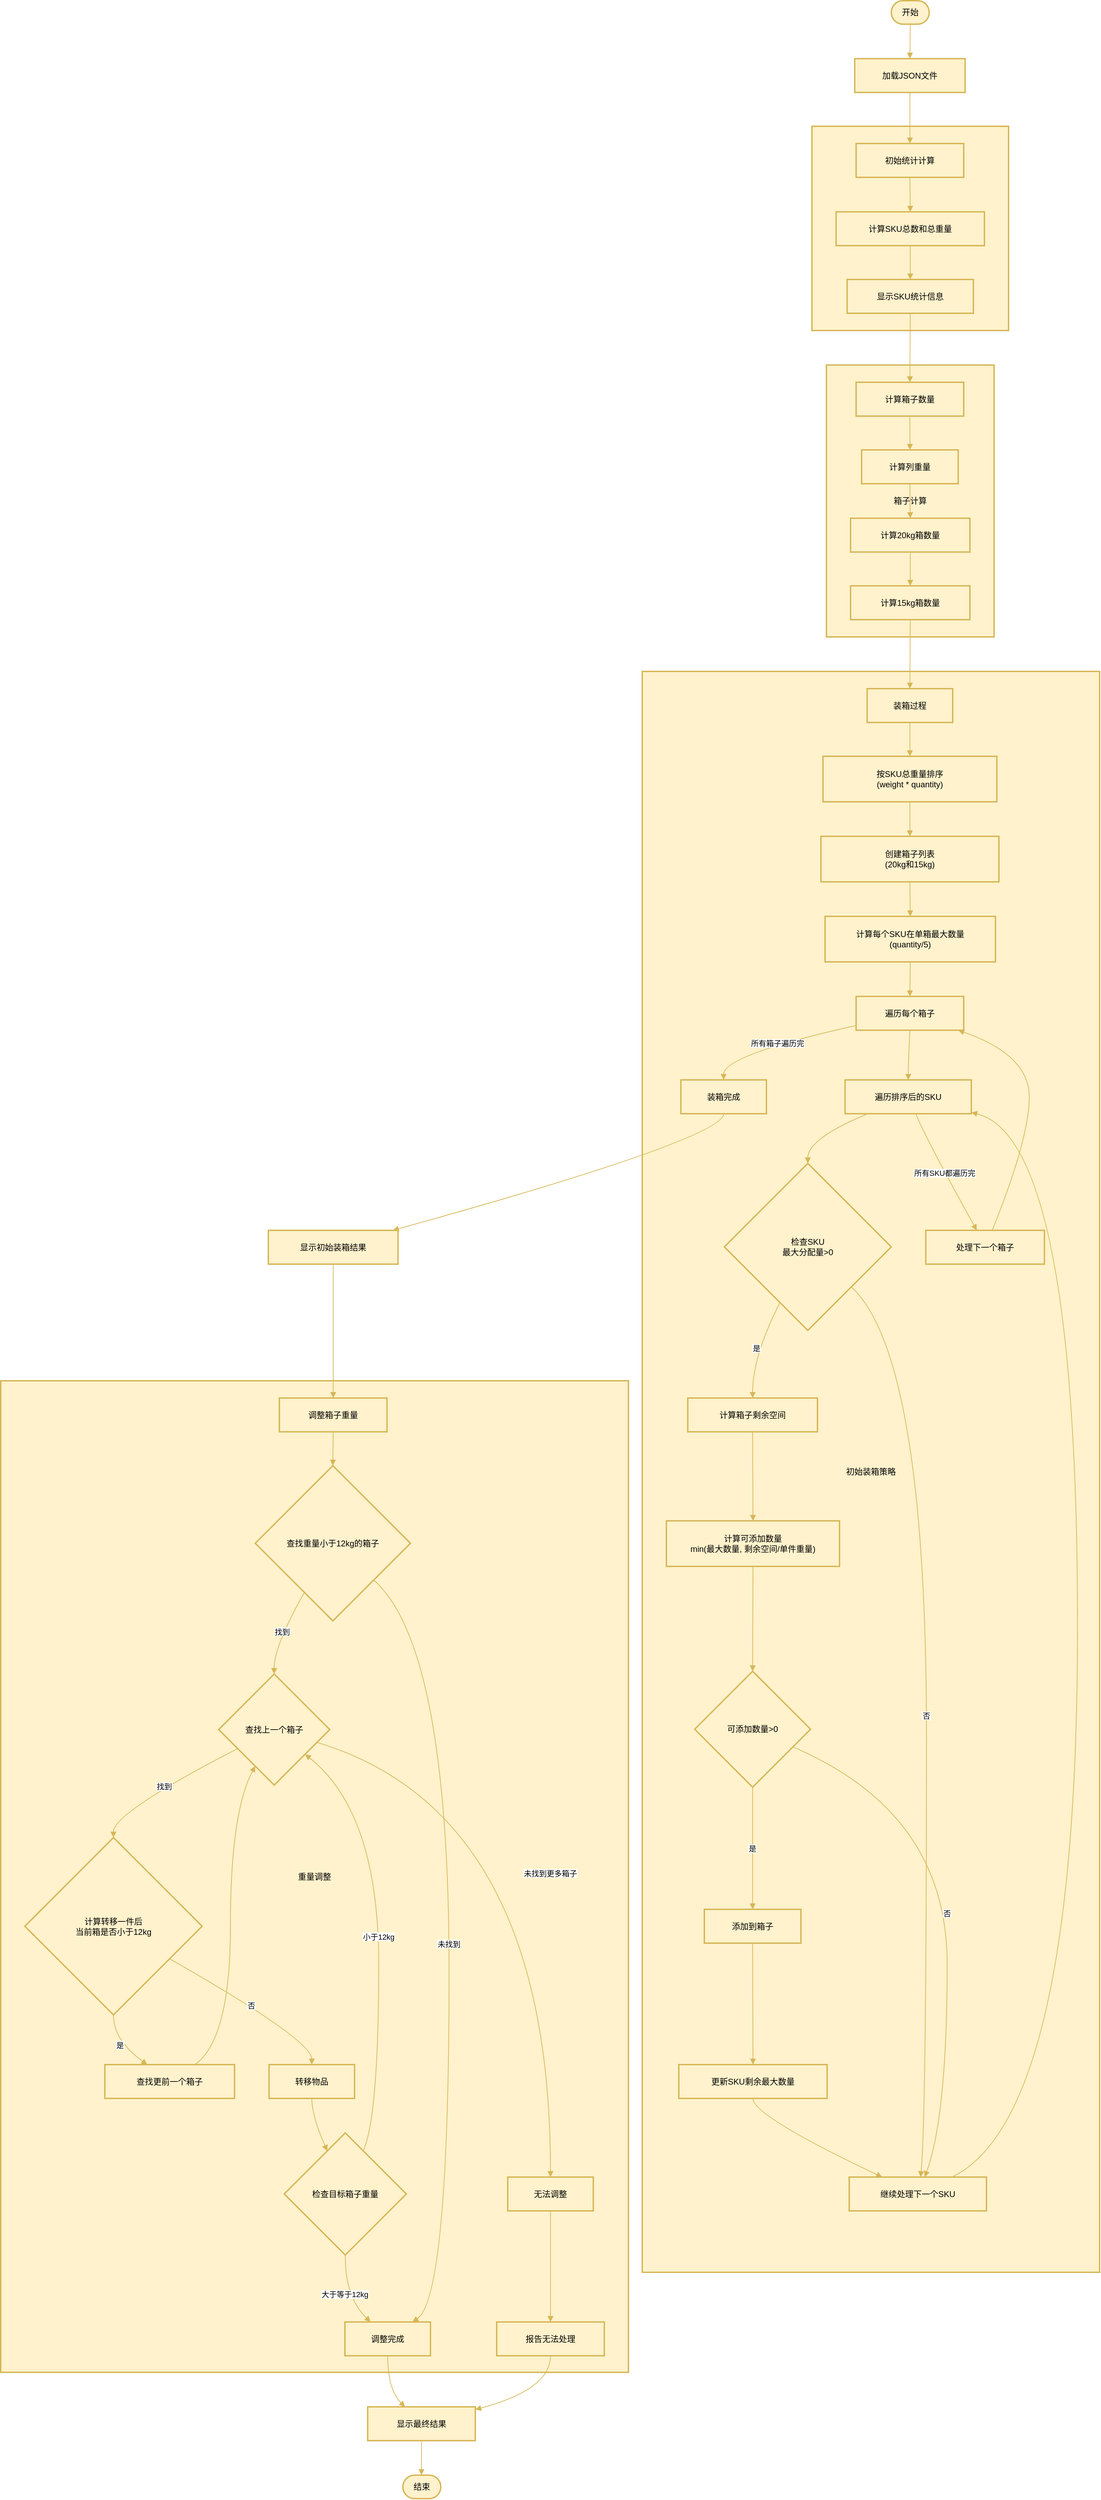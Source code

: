 <mxfile version="25.0.1">
  <diagram name="第 1 页" id="tLbl2kNh1v6Y95yXXDaV">
    <mxGraphModel dx="2593" dy="1431" grid="1" gridSize="10" guides="1" tooltips="1" connect="1" arrows="1" fold="1" page="1" pageScale="1" pageWidth="4681" pageHeight="3300" background="none" math="0" shadow="0">
      <root>
        <mxCell id="0" />
        <mxCell id="1" parent="0" />
        <mxCell id="KtuCpL_ik2cwwJxUorNb-362" value="重量调整" style="whiteSpace=wrap;strokeWidth=2;fillColor=#fff2cc;strokeColor=#d6b656;" vertex="1" parent="1">
          <mxGeometry x="20" y="3390" width="910" height="1437" as="geometry" />
        </mxCell>
        <mxCell id="KtuCpL_ik2cwwJxUorNb-363" value="初始装箱策略" style="whiteSpace=wrap;strokeWidth=2;fillColor=#fff2cc;strokeColor=#d6b656;" vertex="1" parent="1">
          <mxGeometry x="950" y="2362" width="663" height="2320" as="geometry" />
        </mxCell>
        <mxCell id="KtuCpL_ik2cwwJxUorNb-364" value="箱子计算" style="whiteSpace=wrap;strokeWidth=2;fillColor=#fff2cc;strokeColor=#d6b656;" vertex="1" parent="1">
          <mxGeometry x="1217" y="1918" width="243" height="394" as="geometry" />
        </mxCell>
        <mxCell id="KtuCpL_ik2cwwJxUorNb-365" value="初始统计" style="whiteSpace=wrap;strokeWidth=2;fillColor=#fff2cc;strokeColor=#d6b656;" vertex="1" parent="1">
          <mxGeometry x="1196" y="1572" width="285" height="296" as="geometry" />
        </mxCell>
        <mxCell id="KtuCpL_ik2cwwJxUorNb-366" value="开始" style="rounded=1;whiteSpace=wrap;arcSize=50;strokeWidth=2;fillColor=#fff2cc;strokeColor=#d6b656;" vertex="1" parent="1">
          <mxGeometry x="1311" y="1390" width="55" height="34" as="geometry" />
        </mxCell>
        <mxCell id="KtuCpL_ik2cwwJxUorNb-367" value="加载JSON文件" style="whiteSpace=wrap;strokeWidth=2;fillColor=#fff2cc;strokeColor=#d6b656;" vertex="1" parent="1">
          <mxGeometry x="1258" y="1474" width="160" height="49" as="geometry" />
        </mxCell>
        <mxCell id="KtuCpL_ik2cwwJxUorNb-368" value="初始统计计算" style="whiteSpace=wrap;strokeWidth=2;fillColor=#fff2cc;strokeColor=#d6b656;" vertex="1" parent="1">
          <mxGeometry x="1260" y="1597" width="156" height="49" as="geometry" />
        </mxCell>
        <mxCell id="KtuCpL_ik2cwwJxUorNb-369" value="计算SKU总数和总重量" style="whiteSpace=wrap;strokeWidth=2;fillColor=#fff2cc;strokeColor=#d6b656;" vertex="1" parent="1">
          <mxGeometry x="1231" y="1696" width="215" height="49" as="geometry" />
        </mxCell>
        <mxCell id="KtuCpL_ik2cwwJxUorNb-370" value="显示SKU统计信息" style="whiteSpace=wrap;strokeWidth=2;fillColor=#fff2cc;strokeColor=#d6b656;" vertex="1" parent="1">
          <mxGeometry x="1247" y="1794" width="183" height="49" as="geometry" />
        </mxCell>
        <mxCell id="KtuCpL_ik2cwwJxUorNb-371" value="计算箱子数量" style="whiteSpace=wrap;strokeWidth=2;fillColor=#fff2cc;strokeColor=#d6b656;" vertex="1" parent="1">
          <mxGeometry x="1260" y="1943" width="156" height="49" as="geometry" />
        </mxCell>
        <mxCell id="KtuCpL_ik2cwwJxUorNb-372" value="计算列重量" style="whiteSpace=wrap;strokeWidth=2;fillColor=#fff2cc;strokeColor=#d6b656;" vertex="1" parent="1">
          <mxGeometry x="1268" y="2041" width="140" height="49" as="geometry" />
        </mxCell>
        <mxCell id="KtuCpL_ik2cwwJxUorNb-373" value="计算20kg箱数量" style="whiteSpace=wrap;strokeWidth=2;fillColor=#fff2cc;strokeColor=#d6b656;" vertex="1" parent="1">
          <mxGeometry x="1252" y="2140" width="173" height="49" as="geometry" />
        </mxCell>
        <mxCell id="KtuCpL_ik2cwwJxUorNb-374" value="计算15kg箱数量" style="whiteSpace=wrap;strokeWidth=2;fillColor=#fff2cc;strokeColor=#d6b656;" vertex="1" parent="1">
          <mxGeometry x="1252" y="2238" width="173" height="49" as="geometry" />
        </mxCell>
        <mxCell id="KtuCpL_ik2cwwJxUorNb-375" value="装箱过程" style="whiteSpace=wrap;strokeWidth=2;fillColor=#fff2cc;strokeColor=#d6b656;" vertex="1" parent="1">
          <mxGeometry x="1276" y="2387" width="124" height="49" as="geometry" />
        </mxCell>
        <mxCell id="KtuCpL_ik2cwwJxUorNb-376" value="按SKU总重量排序&#xa;(weight * quantity)" style="whiteSpace=wrap;strokeWidth=2;fillColor=#fff2cc;strokeColor=#d6b656;" vertex="1" parent="1">
          <mxGeometry x="1212" y="2485" width="252" height="66" as="geometry" />
        </mxCell>
        <mxCell id="KtuCpL_ik2cwwJxUorNb-377" value="创建箱子列表&#xa;(20kg和15kg)" style="whiteSpace=wrap;strokeWidth=2;fillColor=#fff2cc;strokeColor=#d6b656;" vertex="1" parent="1">
          <mxGeometry x="1209" y="2601" width="258" height="66" as="geometry" />
        </mxCell>
        <mxCell id="KtuCpL_ik2cwwJxUorNb-378" value="计算每个SKU在单箱最大数量&#xa;(quantity/5)" style="whiteSpace=wrap;strokeWidth=2;fillColor=#fff2cc;strokeColor=#d6b656;" vertex="1" parent="1">
          <mxGeometry x="1215" y="2717" width="247" height="66" as="geometry" />
        </mxCell>
        <mxCell id="KtuCpL_ik2cwwJxUorNb-379" value="遍历每个箱子" style="whiteSpace=wrap;strokeWidth=2;fillColor=#fff2cc;strokeColor=#d6b656;" vertex="1" parent="1">
          <mxGeometry x="1260" y="2833" width="156" height="49" as="geometry" />
        </mxCell>
        <mxCell id="KtuCpL_ik2cwwJxUorNb-380" value="遍历排序后的SKU" style="whiteSpace=wrap;strokeWidth=2;fillColor=#fff2cc;strokeColor=#d6b656;" vertex="1" parent="1">
          <mxGeometry x="1244" y="2954" width="183" height="49" as="geometry" />
        </mxCell>
        <mxCell id="KtuCpL_ik2cwwJxUorNb-381" value="检查SKU&#xa;最大分配量&gt;0" style="rhombus;strokeWidth=2;whiteSpace=wrap;fillColor=#fff2cc;strokeColor=#d6b656;" vertex="1" parent="1">
          <mxGeometry x="1069" y="3075" width="242" height="242" as="geometry" />
        </mxCell>
        <mxCell id="KtuCpL_ik2cwwJxUorNb-382" value="计算箱子剩余空间" style="whiteSpace=wrap;strokeWidth=2;fillColor=#fff2cc;strokeColor=#d6b656;" vertex="1" parent="1">
          <mxGeometry x="1016" y="3415" width="188" height="49" as="geometry" />
        </mxCell>
        <mxCell id="KtuCpL_ik2cwwJxUorNb-383" value="计算可添加数量&#xa;min(最大数量, 剩余空间/单件重量)" style="whiteSpace=wrap;strokeWidth=2;fillColor=#fff2cc;strokeColor=#d6b656;" vertex="1" parent="1">
          <mxGeometry x="985" y="3593" width="251" height="66" as="geometry" />
        </mxCell>
        <mxCell id="KtuCpL_ik2cwwJxUorNb-384" value="可添加数量&gt;0" style="rhombus;strokeWidth=2;whiteSpace=wrap;fillColor=#fff2cc;strokeColor=#d6b656;" vertex="1" parent="1">
          <mxGeometry x="1026" y="3811" width="168" height="168" as="geometry" />
        </mxCell>
        <mxCell id="KtuCpL_ik2cwwJxUorNb-385" value="添加到箱子" style="whiteSpace=wrap;strokeWidth=2;fillColor=#fff2cc;strokeColor=#d6b656;" vertex="1" parent="1">
          <mxGeometry x="1040" y="4156" width="140" height="49" as="geometry" />
        </mxCell>
        <mxCell id="KtuCpL_ik2cwwJxUorNb-386" value="更新SKU剩余最大数量" style="whiteSpace=wrap;strokeWidth=2;fillColor=#fff2cc;strokeColor=#d6b656;" vertex="1" parent="1">
          <mxGeometry x="1003" y="4381" width="215" height="49" as="geometry" />
        </mxCell>
        <mxCell id="KtuCpL_ik2cwwJxUorNb-387" value="继续处理下一个SKU" style="whiteSpace=wrap;strokeWidth=2;fillColor=#fff2cc;strokeColor=#d6b656;" vertex="1" parent="1">
          <mxGeometry x="1250" y="4544" width="199" height="49" as="geometry" />
        </mxCell>
        <mxCell id="KtuCpL_ik2cwwJxUorNb-388" value="处理下一个箱子" style="whiteSpace=wrap;strokeWidth=2;fillColor=#fff2cc;strokeColor=#d6b656;" vertex="1" parent="1">
          <mxGeometry x="1361" y="3172" width="172" height="49" as="geometry" />
        </mxCell>
        <mxCell id="KtuCpL_ik2cwwJxUorNb-389" value="装箱完成" style="whiteSpace=wrap;strokeWidth=2;fillColor=#fff2cc;strokeColor=#d6b656;" vertex="1" parent="1">
          <mxGeometry x="1006" y="2954" width="124" height="49" as="geometry" />
        </mxCell>
        <mxCell id="KtuCpL_ik2cwwJxUorNb-390" value="显示初始装箱结果" style="whiteSpace=wrap;strokeWidth=2;fillColor=#fff2cc;strokeColor=#d6b656;" vertex="1" parent="1">
          <mxGeometry x="408" y="3172" width="188" height="49" as="geometry" />
        </mxCell>
        <mxCell id="KtuCpL_ik2cwwJxUorNb-391" value="调整箱子重量" style="whiteSpace=wrap;strokeWidth=2;fillColor=#fff2cc;strokeColor=#d6b656;" vertex="1" parent="1">
          <mxGeometry x="424" y="3415" width="156" height="49" as="geometry" />
        </mxCell>
        <mxCell id="KtuCpL_ik2cwwJxUorNb-392" value="查找重量小于12kg的箱子" style="rhombus;strokeWidth=2;whiteSpace=wrap;fillColor=#fff2cc;strokeColor=#d6b656;" vertex="1" parent="1">
          <mxGeometry x="389" y="3513" width="225" height="225" as="geometry" />
        </mxCell>
        <mxCell id="KtuCpL_ik2cwwJxUorNb-393" value="查找上一个箱子" style="rhombus;strokeWidth=2;whiteSpace=wrap;fillColor=#fff2cc;strokeColor=#d6b656;" vertex="1" parent="1">
          <mxGeometry x="336" y="3815" width="161" height="161" as="geometry" />
        </mxCell>
        <mxCell id="KtuCpL_ik2cwwJxUorNb-394" value="计算转移一件后&#xa;当前箱是否小于12kg" style="rhombus;strokeWidth=2;whiteSpace=wrap;fillColor=#fff2cc;strokeColor=#d6b656;" vertex="1" parent="1">
          <mxGeometry x="55" y="4052" width="257" height="257" as="geometry" />
        </mxCell>
        <mxCell id="KtuCpL_ik2cwwJxUorNb-395" value="查找更前一个箱子" style="whiteSpace=wrap;strokeWidth=2;fillColor=#fff2cc;strokeColor=#d6b656;" vertex="1" parent="1">
          <mxGeometry x="171" y="4381" width="188" height="49" as="geometry" />
        </mxCell>
        <mxCell id="KtuCpL_ik2cwwJxUorNb-396" value="转移物品" style="whiteSpace=wrap;strokeWidth=2;fillColor=#fff2cc;strokeColor=#d6b656;" vertex="1" parent="1">
          <mxGeometry x="409" y="4381" width="124" height="49" as="geometry" />
        </mxCell>
        <mxCell id="KtuCpL_ik2cwwJxUorNb-397" value="检查目标箱子重量" style="rhombus;strokeWidth=2;whiteSpace=wrap;fillColor=#fff2cc;strokeColor=#d6b656;" vertex="1" parent="1">
          <mxGeometry x="431" y="4480" width="177" height="177" as="geometry" />
        </mxCell>
        <mxCell id="KtuCpL_ik2cwwJxUorNb-398" value="调整完成" style="whiteSpace=wrap;strokeWidth=2;fillColor=#fff2cc;strokeColor=#d6b656;" vertex="1" parent="1">
          <mxGeometry x="519" y="4754" width="124" height="49" as="geometry" />
        </mxCell>
        <mxCell id="KtuCpL_ik2cwwJxUorNb-399" value="无法调整" style="whiteSpace=wrap;strokeWidth=2;fillColor=#fff2cc;strokeColor=#d6b656;" vertex="1" parent="1">
          <mxGeometry x="755" y="4544" width="124" height="49" as="geometry" />
        </mxCell>
        <mxCell id="KtuCpL_ik2cwwJxUorNb-400" value="报告无法处理" style="whiteSpace=wrap;strokeWidth=2;fillColor=#fff2cc;strokeColor=#d6b656;" vertex="1" parent="1">
          <mxGeometry x="739" y="4754" width="156" height="49" as="geometry" />
        </mxCell>
        <mxCell id="KtuCpL_ik2cwwJxUorNb-401" value="显示最终结果" style="whiteSpace=wrap;strokeWidth=2;fillColor=#fff2cc;strokeColor=#d6b656;" vertex="1" parent="1">
          <mxGeometry x="552" y="4877" width="156" height="49" as="geometry" />
        </mxCell>
        <mxCell id="KtuCpL_ik2cwwJxUorNb-402" value="结束" style="rounded=1;whiteSpace=wrap;arcSize=50;strokeWidth=2;fillColor=#fff2cc;strokeColor=#d6b656;" vertex="1" parent="1">
          <mxGeometry x="603" y="4976" width="55" height="34" as="geometry" />
        </mxCell>
        <mxCell id="KtuCpL_ik2cwwJxUorNb-403" value="" style="curved=1;startArrow=none;endArrow=block;exitX=0.5;exitY=0.99;entryX=0.5;entryY=-0.01;rounded=0;fillColor=#fff2cc;strokeColor=#d6b656;" edge="1" parent="1" source="KtuCpL_ik2cwwJxUorNb-366" target="KtuCpL_ik2cwwJxUorNb-367">
          <mxGeometry relative="1" as="geometry">
            <Array as="points" />
          </mxGeometry>
        </mxCell>
        <mxCell id="KtuCpL_ik2cwwJxUorNb-404" value="" style="curved=1;startArrow=none;endArrow=block;exitX=0.5;exitY=0.98;entryX=0.5;entryY=0;rounded=0;fillColor=#fff2cc;strokeColor=#d6b656;" edge="1" parent="1" source="KtuCpL_ik2cwwJxUorNb-367" target="KtuCpL_ik2cwwJxUorNb-368">
          <mxGeometry relative="1" as="geometry">
            <Array as="points" />
          </mxGeometry>
        </mxCell>
        <mxCell id="KtuCpL_ik2cwwJxUorNb-405" value="" style="curved=1;startArrow=none;endArrow=block;exitX=0.5;exitY=0.99;entryX=0.5;entryY=-0.01;rounded=0;fillColor=#fff2cc;strokeColor=#d6b656;" edge="1" parent="1" source="KtuCpL_ik2cwwJxUorNb-368" target="KtuCpL_ik2cwwJxUorNb-369">
          <mxGeometry relative="1" as="geometry">
            <Array as="points" />
          </mxGeometry>
        </mxCell>
        <mxCell id="KtuCpL_ik2cwwJxUorNb-406" value="" style="curved=1;startArrow=none;endArrow=block;exitX=0.5;exitY=0.98;entryX=0.5;entryY=0;rounded=0;fillColor=#fff2cc;strokeColor=#d6b656;" edge="1" parent="1" source="KtuCpL_ik2cwwJxUorNb-369" target="KtuCpL_ik2cwwJxUorNb-370">
          <mxGeometry relative="1" as="geometry">
            <Array as="points" />
          </mxGeometry>
        </mxCell>
        <mxCell id="KtuCpL_ik2cwwJxUorNb-407" value="" style="curved=1;startArrow=none;endArrow=block;exitX=0.5;exitY=0.99;entryX=0.5;entryY=-0.01;rounded=0;fillColor=#fff2cc;strokeColor=#d6b656;" edge="1" parent="1" source="KtuCpL_ik2cwwJxUorNb-370" target="KtuCpL_ik2cwwJxUorNb-371">
          <mxGeometry relative="1" as="geometry">
            <Array as="points" />
          </mxGeometry>
        </mxCell>
        <mxCell id="KtuCpL_ik2cwwJxUorNb-408" value="" style="curved=1;startArrow=none;endArrow=block;exitX=0.5;exitY=0.98;entryX=0.5;entryY=0;rounded=0;fillColor=#fff2cc;strokeColor=#d6b656;" edge="1" parent="1" source="KtuCpL_ik2cwwJxUorNb-371" target="KtuCpL_ik2cwwJxUorNb-372">
          <mxGeometry relative="1" as="geometry">
            <Array as="points" />
          </mxGeometry>
        </mxCell>
        <mxCell id="KtuCpL_ik2cwwJxUorNb-409" value="" style="curved=1;startArrow=none;endArrow=block;exitX=0.5;exitY=0.99;entryX=0.5;entryY=-0.01;rounded=0;fillColor=#fff2cc;strokeColor=#d6b656;" edge="1" parent="1" source="KtuCpL_ik2cwwJxUorNb-372" target="KtuCpL_ik2cwwJxUorNb-373">
          <mxGeometry relative="1" as="geometry">
            <Array as="points" />
          </mxGeometry>
        </mxCell>
        <mxCell id="KtuCpL_ik2cwwJxUorNb-410" value="" style="curved=1;startArrow=none;endArrow=block;exitX=0.5;exitY=0.98;entryX=0.5;entryY=0;rounded=0;fillColor=#fff2cc;strokeColor=#d6b656;" edge="1" parent="1" source="KtuCpL_ik2cwwJxUorNb-373" target="KtuCpL_ik2cwwJxUorNb-374">
          <mxGeometry relative="1" as="geometry">
            <Array as="points" />
          </mxGeometry>
        </mxCell>
        <mxCell id="KtuCpL_ik2cwwJxUorNb-411" value="" style="curved=1;startArrow=none;endArrow=block;exitX=0.5;exitY=0.99;entryX=0.5;entryY=-0.01;rounded=0;fillColor=#fff2cc;strokeColor=#d6b656;" edge="1" parent="1" source="KtuCpL_ik2cwwJxUorNb-374" target="KtuCpL_ik2cwwJxUorNb-375">
          <mxGeometry relative="1" as="geometry">
            <Array as="points" />
          </mxGeometry>
        </mxCell>
        <mxCell id="KtuCpL_ik2cwwJxUorNb-412" value="" style="curved=1;startArrow=none;endArrow=block;exitX=0.5;exitY=0.98;entryX=0.5;entryY=0;rounded=0;fillColor=#fff2cc;strokeColor=#d6b656;" edge="1" parent="1" source="KtuCpL_ik2cwwJxUorNb-375" target="KtuCpL_ik2cwwJxUorNb-376">
          <mxGeometry relative="1" as="geometry">
            <Array as="points" />
          </mxGeometry>
        </mxCell>
        <mxCell id="KtuCpL_ik2cwwJxUorNb-413" value="" style="curved=1;startArrow=none;endArrow=block;exitX=0.5;exitY=1;entryX=0.5;entryY=0;rounded=0;fillColor=#fff2cc;strokeColor=#d6b656;" edge="1" parent="1" source="KtuCpL_ik2cwwJxUorNb-376" target="KtuCpL_ik2cwwJxUorNb-377">
          <mxGeometry relative="1" as="geometry">
            <Array as="points" />
          </mxGeometry>
        </mxCell>
        <mxCell id="KtuCpL_ik2cwwJxUorNb-414" value="" style="curved=1;startArrow=none;endArrow=block;exitX=0.5;exitY=1;entryX=0.5;entryY=0;rounded=0;fillColor=#fff2cc;strokeColor=#d6b656;" edge="1" parent="1" source="KtuCpL_ik2cwwJxUorNb-377" target="KtuCpL_ik2cwwJxUorNb-378">
          <mxGeometry relative="1" as="geometry">
            <Array as="points" />
          </mxGeometry>
        </mxCell>
        <mxCell id="KtuCpL_ik2cwwJxUorNb-415" value="" style="curved=1;startArrow=none;endArrow=block;exitX=0.5;exitY=1;entryX=0.5;entryY=0.01;rounded=0;fillColor=#fff2cc;strokeColor=#d6b656;" edge="1" parent="1" source="KtuCpL_ik2cwwJxUorNb-378" target="KtuCpL_ik2cwwJxUorNb-379">
          <mxGeometry relative="1" as="geometry">
            <Array as="points" />
          </mxGeometry>
        </mxCell>
        <mxCell id="KtuCpL_ik2cwwJxUorNb-416" value="" style="curved=1;startArrow=none;endArrow=block;exitX=0.5;exitY=1;entryX=0.5;entryY=0.01;rounded=0;fillColor=#fff2cc;strokeColor=#d6b656;" edge="1" parent="1" source="KtuCpL_ik2cwwJxUorNb-379" target="KtuCpL_ik2cwwJxUorNb-380">
          <mxGeometry relative="1" as="geometry">
            <Array as="points">
              <mxPoint x="1336" y="2918" />
            </Array>
          </mxGeometry>
        </mxCell>
        <mxCell id="KtuCpL_ik2cwwJxUorNb-417" value="" style="curved=1;startArrow=none;endArrow=block;exitX=0.18;exitY=1;entryX=0.5;entryY=0;rounded=0;fillColor=#fff2cc;strokeColor=#d6b656;" edge="1" parent="1" source="KtuCpL_ik2cwwJxUorNb-380" target="KtuCpL_ik2cwwJxUorNb-381">
          <mxGeometry relative="1" as="geometry">
            <Array as="points">
              <mxPoint x="1190" y="3039" />
            </Array>
          </mxGeometry>
        </mxCell>
        <mxCell id="KtuCpL_ik2cwwJxUorNb-418" value="是" style="curved=1;startArrow=none;endArrow=block;exitX=0.25;exitY=1;entryX=0.5;entryY=0;rounded=0;fillColor=#fff2cc;strokeColor=#d6b656;" edge="1" parent="1" source="KtuCpL_ik2cwwJxUorNb-381" target="KtuCpL_ik2cwwJxUorNb-382">
          <mxGeometry relative="1" as="geometry">
            <Array as="points">
              <mxPoint x="1110" y="3354" />
            </Array>
          </mxGeometry>
        </mxCell>
        <mxCell id="KtuCpL_ik2cwwJxUorNb-419" value="" style="curved=1;startArrow=none;endArrow=block;exitX=0.5;exitY=0.99;entryX=0.5;entryY=0;rounded=0;fillColor=#fff2cc;strokeColor=#d6b656;" edge="1" parent="1" source="KtuCpL_ik2cwwJxUorNb-382" target="KtuCpL_ik2cwwJxUorNb-383">
          <mxGeometry relative="1" as="geometry">
            <Array as="points" />
          </mxGeometry>
        </mxCell>
        <mxCell id="KtuCpL_ik2cwwJxUorNb-420" value="" style="curved=1;startArrow=none;endArrow=block;exitX=0.5;exitY=1;entryX=0.5;entryY=0;rounded=0;fillColor=#fff2cc;strokeColor=#d6b656;" edge="1" parent="1" source="KtuCpL_ik2cwwJxUorNb-383" target="KtuCpL_ik2cwwJxUorNb-384">
          <mxGeometry relative="1" as="geometry">
            <Array as="points" />
          </mxGeometry>
        </mxCell>
        <mxCell id="KtuCpL_ik2cwwJxUorNb-421" value="是" style="curved=1;startArrow=none;endArrow=block;exitX=0.5;exitY=1;entryX=0.5;entryY=0.01;rounded=0;fillColor=#fff2cc;strokeColor=#d6b656;" edge="1" parent="1" source="KtuCpL_ik2cwwJxUorNb-384" target="KtuCpL_ik2cwwJxUorNb-385">
          <mxGeometry relative="1" as="geometry">
            <Array as="points" />
          </mxGeometry>
        </mxCell>
        <mxCell id="KtuCpL_ik2cwwJxUorNb-422" value="" style="curved=1;startArrow=none;endArrow=block;exitX=0.5;exitY=1;entryX=0.5;entryY=0.01;rounded=0;fillColor=#fff2cc;strokeColor=#d6b656;" edge="1" parent="1" source="KtuCpL_ik2cwwJxUorNb-385" target="KtuCpL_ik2cwwJxUorNb-386">
          <mxGeometry relative="1" as="geometry">
            <Array as="points" />
          </mxGeometry>
        </mxCell>
        <mxCell id="KtuCpL_ik2cwwJxUorNb-423" value="" style="curved=1;startArrow=none;endArrow=block;exitX=0.5;exitY=1;entryX=0.24;entryY=0;rounded=0;fillColor=#fff2cc;strokeColor=#d6b656;" edge="1" parent="1" source="KtuCpL_ik2cwwJxUorNb-386" target="KtuCpL_ik2cwwJxUorNb-387">
          <mxGeometry relative="1" as="geometry">
            <Array as="points">
              <mxPoint x="1110" y="4455" />
            </Array>
          </mxGeometry>
        </mxCell>
        <mxCell id="KtuCpL_ik2cwwJxUorNb-424" value="否" style="curved=1;startArrow=none;endArrow=block;exitX=1;exitY=0.96;entryX=0.52;entryY=0;rounded=0;fillColor=#fff2cc;strokeColor=#d6b656;" edge="1" parent="1" source="KtuCpL_ik2cwwJxUorNb-381" target="KtuCpL_ik2cwwJxUorNb-387">
          <mxGeometry relative="1" as="geometry">
            <Array as="points">
              <mxPoint x="1362" y="3354" />
              <mxPoint x="1362" y="4455" />
            </Array>
          </mxGeometry>
        </mxCell>
        <mxCell id="KtuCpL_ik2cwwJxUorNb-425" value="否" style="curved=1;startArrow=none;endArrow=block;exitX=1;exitY=0.72;entryX=0.55;entryY=0;rounded=0;fillColor=#fff2cc;strokeColor=#d6b656;" edge="1" parent="1" source="KtuCpL_ik2cwwJxUorNb-384" target="KtuCpL_ik2cwwJxUorNb-387">
          <mxGeometry relative="1" as="geometry">
            <Array as="points">
              <mxPoint x="1392" y="4016" />
              <mxPoint x="1392" y="4455" />
            </Array>
          </mxGeometry>
        </mxCell>
        <mxCell id="KtuCpL_ik2cwwJxUorNb-426" value="" style="curved=1;startArrow=none;endArrow=block;exitX=0.75;exitY=0;entryX=1;entryY=0.96;rounded=0;fillColor=#fff2cc;strokeColor=#d6b656;" edge="1" parent="1" source="KtuCpL_ik2cwwJxUorNb-387" target="KtuCpL_ik2cwwJxUorNb-380">
          <mxGeometry relative="1" as="geometry">
            <Array as="points">
              <mxPoint x="1581" y="4455" />
              <mxPoint x="1581" y="3039" />
            </Array>
          </mxGeometry>
        </mxCell>
        <mxCell id="KtuCpL_ik2cwwJxUorNb-427" value="所有SKU都遍历完" style="curved=1;startArrow=none;endArrow=block;exitX=0.56;exitY=1;entryX=0.43;entryY=0;rounded=0;fillColor=#fff2cc;strokeColor=#d6b656;" edge="1" parent="1" source="KtuCpL_ik2cwwJxUorNb-380" target="KtuCpL_ik2cwwJxUorNb-388">
          <mxGeometry relative="1" as="geometry">
            <Array as="points">
              <mxPoint x="1361" y="3039" />
            </Array>
          </mxGeometry>
        </mxCell>
        <mxCell id="KtuCpL_ik2cwwJxUorNb-428" value="" style="curved=1;startArrow=none;endArrow=block;exitX=0.56;exitY=0;entryX=0.95;entryY=1;rounded=0;fillColor=#fff2cc;strokeColor=#d6b656;" edge="1" parent="1" source="KtuCpL_ik2cwwJxUorNb-388" target="KtuCpL_ik2cwwJxUorNb-379">
          <mxGeometry relative="1" as="geometry">
            <Array as="points">
              <mxPoint x="1511" y="3039" />
              <mxPoint x="1511" y="2918" />
            </Array>
          </mxGeometry>
        </mxCell>
        <mxCell id="KtuCpL_ik2cwwJxUorNb-429" value="所有箱子遍历完" style="curved=1;startArrow=none;endArrow=block;exitX=0;exitY=0.86;entryX=0.5;entryY=0.01;rounded=0;fillColor=#fff2cc;strokeColor=#d6b656;" edge="1" parent="1" source="KtuCpL_ik2cwwJxUorNb-379" target="KtuCpL_ik2cwwJxUorNb-389">
          <mxGeometry relative="1" as="geometry">
            <Array as="points">
              <mxPoint x="1068" y="2918" />
            </Array>
          </mxGeometry>
        </mxCell>
        <mxCell id="KtuCpL_ik2cwwJxUorNb-430" value="" style="curved=1;startArrow=none;endArrow=block;exitX=0.5;exitY=1;entryX=0.96;entryY=0;rounded=0;fillColor=#fff2cc;strokeColor=#d6b656;" edge="1" parent="1" source="KtuCpL_ik2cwwJxUorNb-389" target="KtuCpL_ik2cwwJxUorNb-390">
          <mxGeometry relative="1" as="geometry">
            <Array as="points">
              <mxPoint x="1068" y="3039" />
            </Array>
          </mxGeometry>
        </mxCell>
        <mxCell id="KtuCpL_ik2cwwJxUorNb-431" value="" style="curved=1;startArrow=none;endArrow=block;exitX=0.5;exitY=0.99;entryX=0.5;entryY=0;rounded=0;fillColor=#fff2cc;strokeColor=#d6b656;" edge="1" parent="1" source="KtuCpL_ik2cwwJxUorNb-390" target="KtuCpL_ik2cwwJxUorNb-391">
          <mxGeometry relative="1" as="geometry">
            <Array as="points" />
          </mxGeometry>
        </mxCell>
        <mxCell id="KtuCpL_ik2cwwJxUorNb-432" value="" style="curved=1;startArrow=none;endArrow=block;exitX=0.5;exitY=0.99;entryX=0.5;entryY=0;rounded=0;fillColor=#fff2cc;strokeColor=#d6b656;" edge="1" parent="1" source="KtuCpL_ik2cwwJxUorNb-391" target="KtuCpL_ik2cwwJxUorNb-392">
          <mxGeometry relative="1" as="geometry">
            <Array as="points" />
          </mxGeometry>
        </mxCell>
        <mxCell id="KtuCpL_ik2cwwJxUorNb-433" value="找到" style="curved=1;startArrow=none;endArrow=block;exitX=0.21;exitY=1;entryX=0.5;entryY=0;rounded=0;fillColor=#fff2cc;strokeColor=#d6b656;" edge="1" parent="1" source="KtuCpL_ik2cwwJxUorNb-392" target="KtuCpL_ik2cwwJxUorNb-393">
          <mxGeometry relative="1" as="geometry">
            <Array as="points">
              <mxPoint x="416" y="3775" />
            </Array>
          </mxGeometry>
        </mxCell>
        <mxCell id="KtuCpL_ik2cwwJxUorNb-434" value="找到" style="curved=1;startArrow=none;endArrow=block;exitX=0;exitY=0.76;entryX=0.5;entryY=0;rounded=0;fillColor=#fff2cc;strokeColor=#d6b656;" edge="1" parent="1" source="KtuCpL_ik2cwwJxUorNb-393" target="KtuCpL_ik2cwwJxUorNb-394">
          <mxGeometry relative="1" as="geometry">
            <Array as="points">
              <mxPoint x="183" y="4016" />
            </Array>
          </mxGeometry>
        </mxCell>
        <mxCell id="KtuCpL_ik2cwwJxUorNb-435" value="是" style="curved=1;startArrow=none;endArrow=block;exitX=0.5;exitY=1;entryX=0.33;entryY=0.01;rounded=0;fillColor=#fff2cc;strokeColor=#d6b656;" edge="1" parent="1" source="KtuCpL_ik2cwwJxUorNb-394" target="KtuCpL_ik2cwwJxUorNb-395">
          <mxGeometry relative="1" as="geometry">
            <Array as="points">
              <mxPoint x="183" y="4345" />
            </Array>
          </mxGeometry>
        </mxCell>
        <mxCell id="KtuCpL_ik2cwwJxUorNb-436" value="" style="curved=1;startArrow=none;endArrow=block;exitX=0.69;exitY=0.01;entryX=0.24;entryY=1;rounded=0;fillColor=#fff2cc;strokeColor=#d6b656;" edge="1" parent="1" source="KtuCpL_ik2cwwJxUorNb-395" target="KtuCpL_ik2cwwJxUorNb-393">
          <mxGeometry relative="1" as="geometry">
            <Array as="points">
              <mxPoint x="353" y="4345" />
              <mxPoint x="353" y="4016" />
            </Array>
          </mxGeometry>
        </mxCell>
        <mxCell id="KtuCpL_ik2cwwJxUorNb-437" value="否" style="curved=1;startArrow=none;endArrow=block;exitX=1;exitY=0.79;entryX=0.5;entryY=0.01;rounded=0;fillColor=#fff2cc;strokeColor=#d6b656;" edge="1" parent="1" source="KtuCpL_ik2cwwJxUorNb-394" target="KtuCpL_ik2cwwJxUorNb-396">
          <mxGeometry relative="1" as="geometry">
            <Array as="points">
              <mxPoint x="471" y="4345" />
            </Array>
          </mxGeometry>
        </mxCell>
        <mxCell id="KtuCpL_ik2cwwJxUorNb-438" value="" style="curved=1;startArrow=none;endArrow=block;exitX=0.5;exitY=1;entryX=0.29;entryY=0;rounded=0;fillColor=#fff2cc;strokeColor=#d6b656;" edge="1" parent="1" source="KtuCpL_ik2cwwJxUorNb-396" target="KtuCpL_ik2cwwJxUorNb-397">
          <mxGeometry relative="1" as="geometry">
            <Array as="points">
              <mxPoint x="471" y="4455" />
            </Array>
          </mxGeometry>
        </mxCell>
        <mxCell id="KtuCpL_ik2cwwJxUorNb-439" value="小于12kg" style="curved=1;startArrow=none;endArrow=block;exitX=0.71;exitY=0;entryX=1;entryY=0.9;rounded=0;fillColor=#fff2cc;strokeColor=#d6b656;" edge="1" parent="1" source="KtuCpL_ik2cwwJxUorNb-397" target="KtuCpL_ik2cwwJxUorNb-393">
          <mxGeometry relative="1" as="geometry">
            <Array as="points">
              <mxPoint x="568" y="4455" />
              <mxPoint x="568" y="4016" />
            </Array>
          </mxGeometry>
        </mxCell>
        <mxCell id="KtuCpL_ik2cwwJxUorNb-440" value="大于等于12kg" style="curved=1;startArrow=none;endArrow=block;exitX=0.5;exitY=1;entryX=0.3;entryY=0;rounded=0;fillColor=#fff2cc;strokeColor=#d6b656;" edge="1" parent="1" source="KtuCpL_ik2cwwJxUorNb-397" target="KtuCpL_ik2cwwJxUorNb-398">
          <mxGeometry relative="1" as="geometry">
            <Array as="points">
              <mxPoint x="519" y="4718" />
            </Array>
          </mxGeometry>
        </mxCell>
        <mxCell id="KtuCpL_ik2cwwJxUorNb-441" value="未找到更多箱子" style="curved=1;startArrow=none;endArrow=block;exitX=1;exitY=0.65;entryX=0.5;entryY=0;rounded=0;fillColor=#fff2cc;strokeColor=#d6b656;" edge="1" parent="1" source="KtuCpL_ik2cwwJxUorNb-393" target="KtuCpL_ik2cwwJxUorNb-399">
          <mxGeometry relative="1" as="geometry">
            <Array as="points">
              <mxPoint x="817" y="4016" />
            </Array>
          </mxGeometry>
        </mxCell>
        <mxCell id="KtuCpL_ik2cwwJxUorNb-442" value="" style="curved=1;startArrow=none;endArrow=block;exitX=0.5;exitY=0.99;entryX=0.5;entryY=0;rounded=0;fillColor=#fff2cc;strokeColor=#d6b656;" edge="1" parent="1" source="KtuCpL_ik2cwwJxUorNb-399" target="KtuCpL_ik2cwwJxUorNb-400">
          <mxGeometry relative="1" as="geometry">
            <Array as="points" />
          </mxGeometry>
        </mxCell>
        <mxCell id="KtuCpL_ik2cwwJxUorNb-443" value="未找到" style="curved=1;startArrow=none;endArrow=block;exitX=1;exitY=0.95;entryX=0.79;entryY=0;rounded=0;fillColor=#fff2cc;strokeColor=#d6b656;" edge="1" parent="1" source="KtuCpL_ik2cwwJxUorNb-392" target="KtuCpL_ik2cwwJxUorNb-398">
          <mxGeometry relative="1" as="geometry">
            <Array as="points">
              <mxPoint x="670" y="3775" />
              <mxPoint x="670" y="4718" />
            </Array>
          </mxGeometry>
        </mxCell>
        <mxCell id="KtuCpL_ik2cwwJxUorNb-444" value="" style="curved=1;startArrow=none;endArrow=block;exitX=0.5;exitY=0.99;entryX=0.35;entryY=0.01;rounded=0;fillColor=#fff2cc;strokeColor=#d6b656;" edge="1" parent="1" source="KtuCpL_ik2cwwJxUorNb-398" target="KtuCpL_ik2cwwJxUorNb-401">
          <mxGeometry relative="1" as="geometry">
            <Array as="points">
              <mxPoint x="581" y="4852" />
            </Array>
          </mxGeometry>
        </mxCell>
        <mxCell id="KtuCpL_ik2cwwJxUorNb-445" value="" style="curved=1;startArrow=none;endArrow=block;exitX=0.5;exitY=0.99;entryX=1;entryY=0.08;rounded=0;fillColor=#fff2cc;strokeColor=#d6b656;" edge="1" parent="1" source="KtuCpL_ik2cwwJxUorNb-400" target="KtuCpL_ik2cwwJxUorNb-401">
          <mxGeometry relative="1" as="geometry">
            <Array as="points">
              <mxPoint x="817" y="4852" />
            </Array>
          </mxGeometry>
        </mxCell>
        <mxCell id="KtuCpL_ik2cwwJxUorNb-446" value="" style="curved=1;startArrow=none;endArrow=block;exitX=0.5;exitY=1;entryX=0.49;entryY=-0.01;rounded=0;fillColor=#fff2cc;strokeColor=#d6b656;" edge="1" parent="1" source="KtuCpL_ik2cwwJxUorNb-401" target="KtuCpL_ik2cwwJxUorNb-402">
          <mxGeometry relative="1" as="geometry">
            <Array as="points" />
          </mxGeometry>
        </mxCell>
      </root>
    </mxGraphModel>
  </diagram>
</mxfile>
